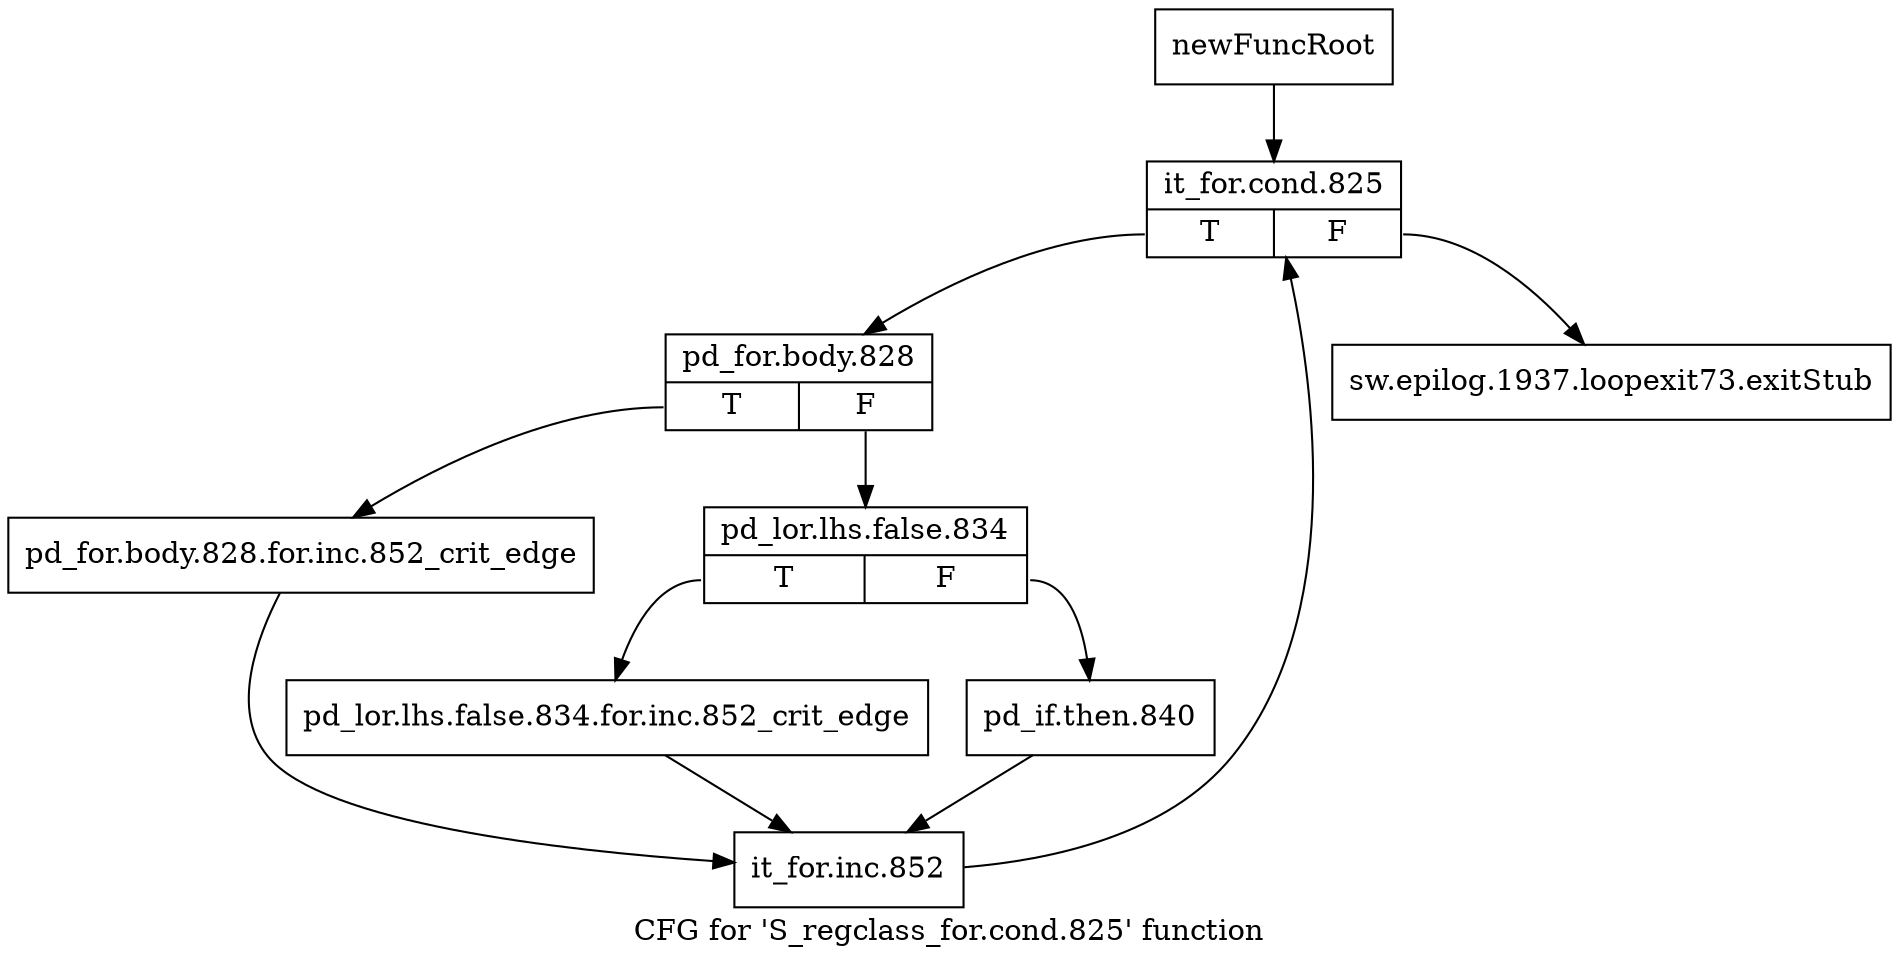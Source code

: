 digraph "CFG for 'S_regclass_for.cond.825' function" {
	label="CFG for 'S_regclass_for.cond.825' function";

	Node0x5215fe0 [shape=record,label="{newFuncRoot}"];
	Node0x5215fe0 -> Node0x5216080;
	Node0x5216030 [shape=record,label="{sw.epilog.1937.loopexit73.exitStub}"];
	Node0x5216080 [shape=record,label="{it_for.cond.825|{<s0>T|<s1>F}}"];
	Node0x5216080:s0 -> Node0x52160d0;
	Node0x5216080:s1 -> Node0x5216030;
	Node0x52160d0 [shape=record,label="{pd_for.body.828|{<s0>T|<s1>F}}"];
	Node0x52160d0:s0 -> Node0x5216210;
	Node0x52160d0:s1 -> Node0x5216120;
	Node0x5216120 [shape=record,label="{pd_lor.lhs.false.834|{<s0>T|<s1>F}}"];
	Node0x5216120:s0 -> Node0x52161c0;
	Node0x5216120:s1 -> Node0x5216170;
	Node0x5216170 [shape=record,label="{pd_if.then.840}"];
	Node0x5216170 -> Node0x5216260;
	Node0x52161c0 [shape=record,label="{pd_lor.lhs.false.834.for.inc.852_crit_edge}"];
	Node0x52161c0 -> Node0x5216260;
	Node0x5216210 [shape=record,label="{pd_for.body.828.for.inc.852_crit_edge}"];
	Node0x5216210 -> Node0x5216260;
	Node0x5216260 [shape=record,label="{it_for.inc.852}"];
	Node0x5216260 -> Node0x5216080;
}
